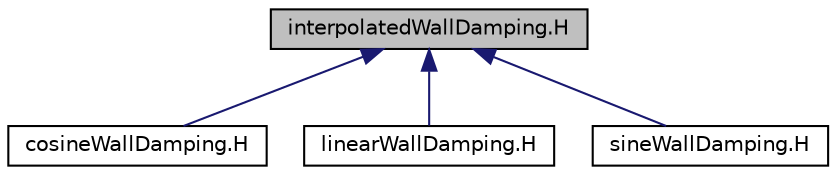 digraph "interpolatedWallDamping.H"
{
  bgcolor="transparent";
  edge [fontname="Helvetica",fontsize="10",labelfontname="Helvetica",labelfontsize="10"];
  node [fontname="Helvetica",fontsize="10",shape=record];
  Node1 [label="interpolatedWallDamping.H",height=0.2,width=0.4,color="black", fillcolor="grey75", style="filled", fontcolor="black"];
  Node1 -> Node2 [dir="back",color="midnightblue",fontsize="10",style="solid",fontname="Helvetica"];
  Node2 [label="cosineWallDamping.H",height=0.2,width=0.4,color="black",URL="$a00312.html"];
  Node1 -> Node3 [dir="back",color="midnightblue",fontsize="10",style="solid",fontname="Helvetica"];
  Node3 [label="linearWallDamping.H",height=0.2,width=0.4,color="black",URL="$a00451.html"];
  Node1 -> Node4 [dir="back",color="midnightblue",fontsize="10",style="solid",fontname="Helvetica"];
  Node4 [label="sineWallDamping.H",height=0.2,width=0.4,color="black",URL="$a00635.html"];
}
